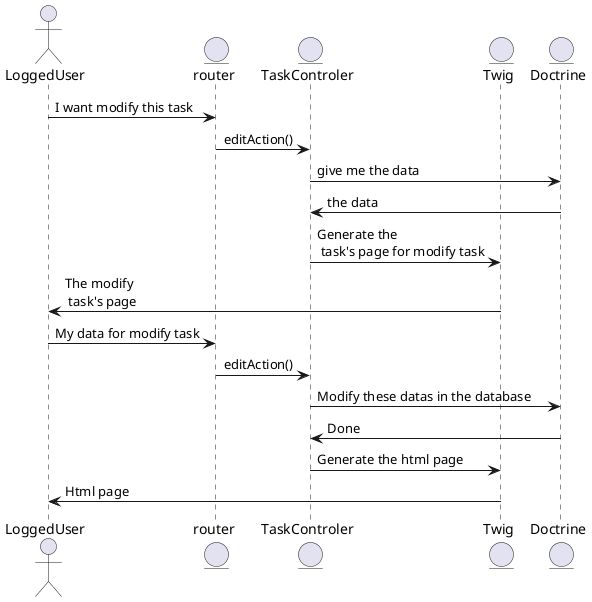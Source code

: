 @startuml
    actor LoggedUser
    entity router
    entity TaskControler
    entity Twig
    entity Doctrine

    LoggedUser -> router : I want modify this task
    router -> TaskControler : editAction()
    TaskControler->Doctrine : give me the data
    Doctrine->TaskControler : the data
    TaskControler -> Twig : Generate the \n task's page for modify task
    Twig -> LoggedUser : The modify \n task's page
    LoggedUser -> router : My data for modify task
    router -> TaskControler : editAction()
    TaskControler -> Doctrine : Modify these datas in the database
    Doctrine -> TaskControler : Done
    TaskControler -> Twig : Generate the html page
    Twig -> LoggedUser : Html page
@enduml